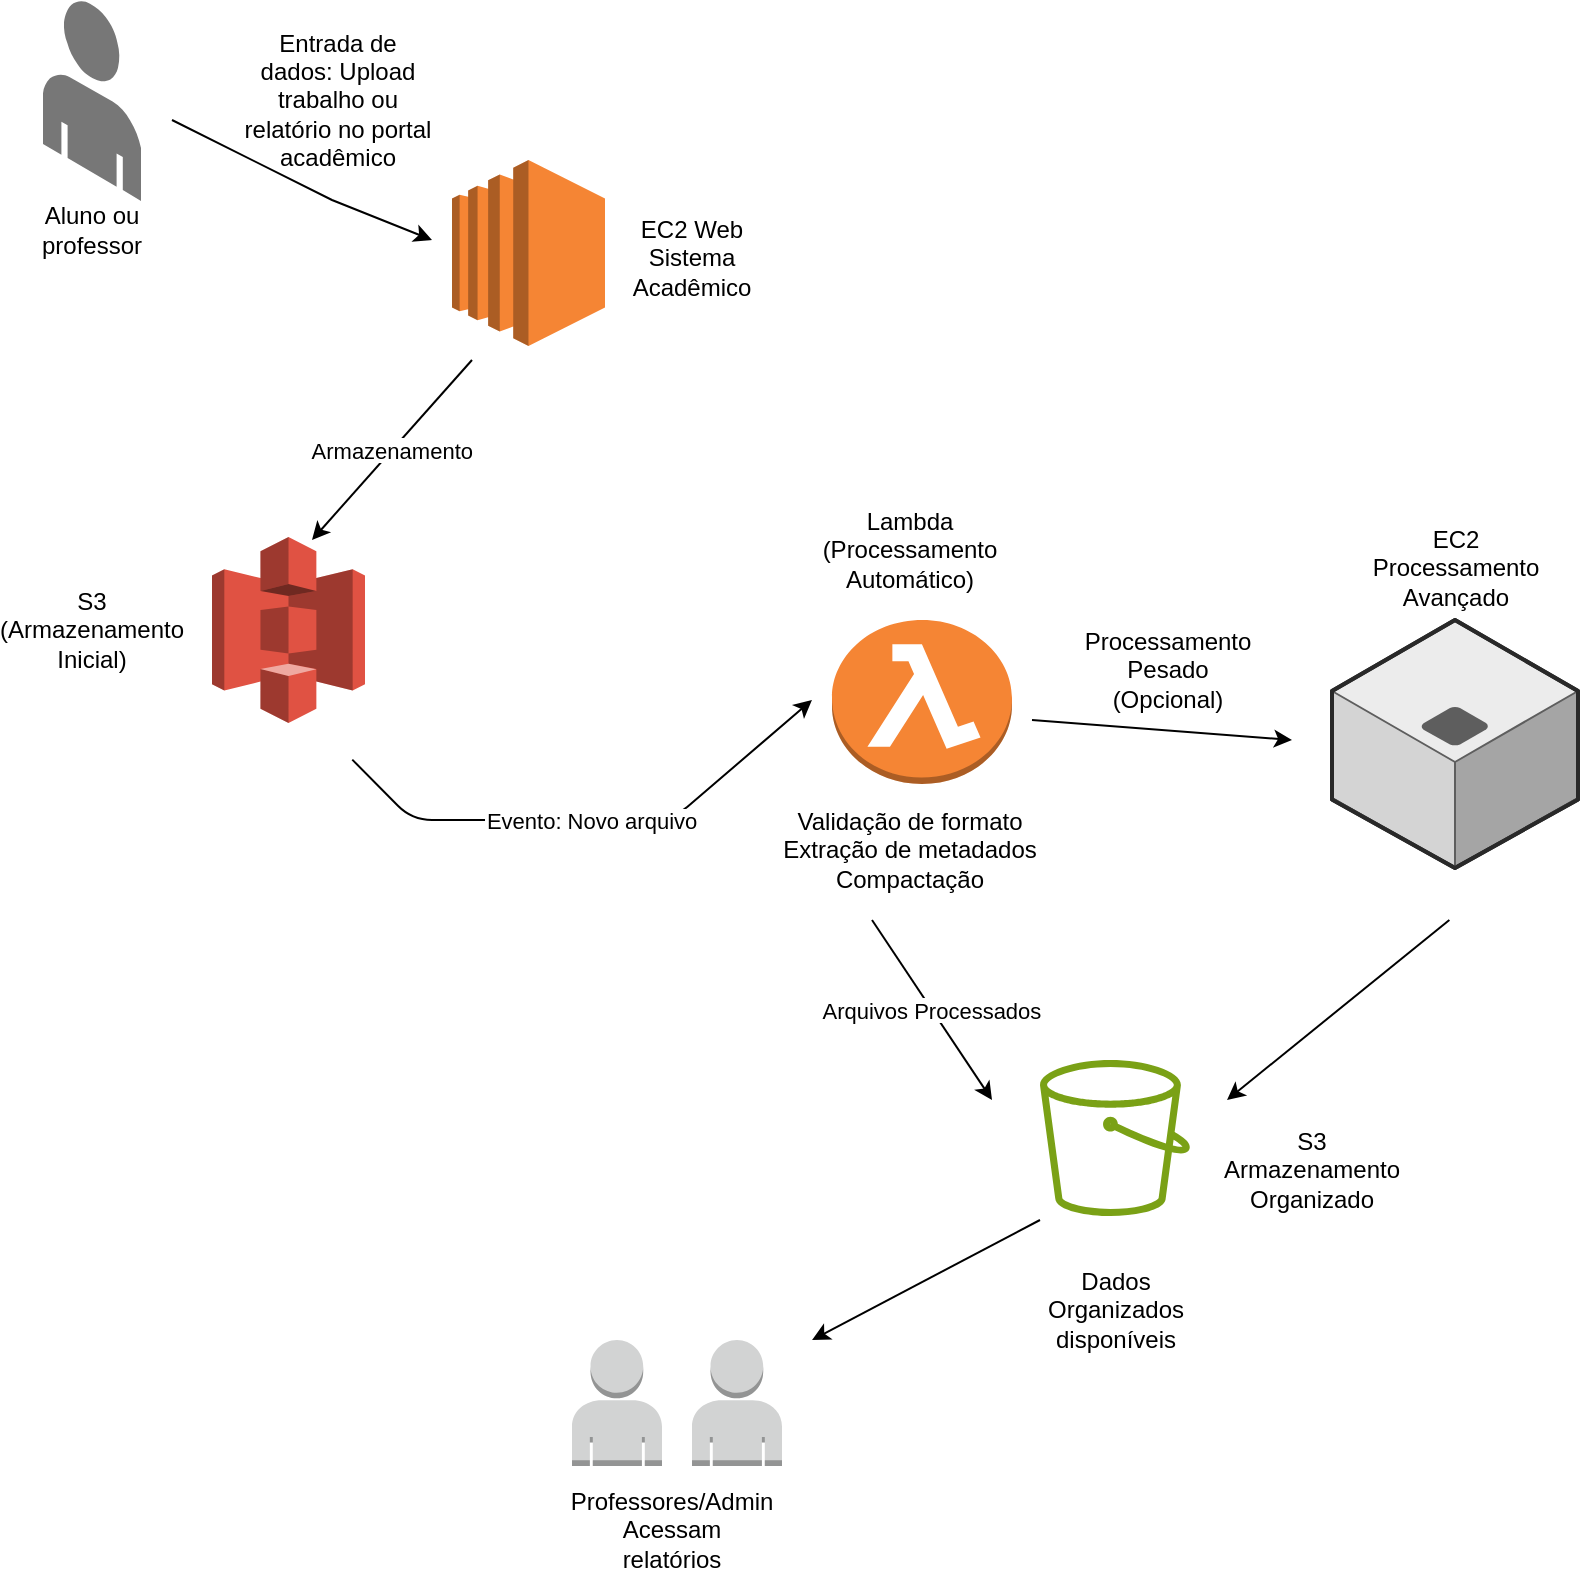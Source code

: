<mxfile version="28.1.2">
  <diagram id="aws-academic" name="AWS Academic Data">
    <mxGraphModel dx="1042" dy="626" grid="1" gridSize="10" guides="1" tooltips="1" connect="1" arrows="1" fold="1" page="1" pageScale="1" pageWidth="827" pageHeight="1169" math="0" shadow="0">
      <root>
        <mxCell id="0" />
        <mxCell id="1" parent="0" />
        <mxCell id="10" value="Armazenamento" parent="1" edge="1">
          <mxGeometry relative="1" as="geometry">
            <mxPoint x="250" y="190" as="sourcePoint" />
            <mxPoint x="170" y="280" as="targetPoint" />
            <Array as="points" />
          </mxGeometry>
        </mxCell>
        <mxCell id="11" value="Evento: Novo arquivo" parent="1" edge="1">
          <mxGeometry relative="1" as="geometry">
            <mxPoint x="190.14" y="389.815" as="sourcePoint" />
            <mxPoint x="420" y="360" as="targetPoint" />
            <Array as="points">
              <mxPoint x="220" y="420" />
              <mxPoint x="300" y="420" />
              <mxPoint x="350" y="420" />
            </Array>
          </mxGeometry>
        </mxCell>
        <mxCell id="14" parent="1" edge="1">
          <mxGeometry relative="1" as="geometry">
            <mxPoint x="738.678" y="470" as="sourcePoint" />
            <mxPoint x="627.502" y="560" as="targetPoint" />
          </mxGeometry>
        </mxCell>
        <mxCell id="15" parent="1" edge="1">
          <mxGeometry relative="1" as="geometry">
            <mxPoint x="534" y="620" as="sourcePoint" />
            <mxPoint x="420" y="680" as="targetPoint" />
          </mxGeometry>
        </mxCell>
        <mxCell id="kyPaYELivYIFZAQlublA-15" value="" style="verticalLabelPosition=bottom;html=1;verticalAlign=top;strokeWidth=1;align=center;outlineConnect=0;dashed=0;outlineConnect=0;shape=mxgraph.aws3d.end_user;strokeColor=none;fillColor=#777777;aspect=fixed;" parent="1" vertex="1">
          <mxGeometry x="35.5" y="10" width="49" height="100.46" as="geometry" />
        </mxCell>
        <mxCell id="kyPaYELivYIFZAQlublA-20" value="Aluno ou professor" style="text;strokeColor=none;align=center;fillColor=none;html=1;verticalAlign=middle;whiteSpace=wrap;rounded=0;" parent="1" vertex="1">
          <mxGeometry x="30" y="110.46" width="60" height="30" as="geometry" />
        </mxCell>
        <mxCell id="kyPaYELivYIFZAQlublA-24" value="" style="edgeStyle=none;orthogonalLoop=1;jettySize=auto;html=1;rounded=0;" parent="1" edge="1">
          <mxGeometry width="80" relative="1" as="geometry">
            <mxPoint x="100" y="70" as="sourcePoint" />
            <mxPoint x="230" y="130" as="targetPoint" />
            <Array as="points">
              <mxPoint x="180" y="110" />
            </Array>
          </mxGeometry>
        </mxCell>
        <mxCell id="kyPaYELivYIFZAQlublA-25" value="Entrada de dados: Upload trabalho ou relatório no portal acadêmico" style="text;strokeColor=none;align=center;fillColor=none;html=1;verticalAlign=middle;whiteSpace=wrap;rounded=0;" parent="1" vertex="1">
          <mxGeometry x="133.38" y="45.23" width="100" height="30" as="geometry" />
        </mxCell>
        <mxCell id="kyPaYELivYIFZAQlublA-31" value="EC2 Web&lt;br&gt;Sistema Acadêmico" style="text;strokeColor=none;align=center;fillColor=none;html=1;verticalAlign=middle;whiteSpace=wrap;rounded=0;" parent="1" vertex="1">
          <mxGeometry x="330" y="124" width="60" height="30" as="geometry" />
        </mxCell>
        <mxCell id="kyPaYELivYIFZAQlublA-35" value="" style="outlineConnect=0;dashed=0;verticalLabelPosition=bottom;verticalAlign=top;align=center;html=1;shape=mxgraph.aws3.lambda_function;fillColor=#F58534;gradientColor=none;" parent="1" vertex="1">
          <mxGeometry x="430" y="320" width="90" height="82" as="geometry" />
        </mxCell>
        <mxCell id="kyPaYELivYIFZAQlublA-36" value="Lambda (Processamento Automático)" style="text;strokeColor=none;align=center;fillColor=none;html=1;verticalAlign=middle;whiteSpace=wrap;rounded=0;" parent="1" vertex="1">
          <mxGeometry x="439" y="270" width="60" height="30" as="geometry" />
        </mxCell>
        <mxCell id="kyPaYELivYIFZAQlublA-38" value="" style="outlineConnect=0;dashed=0;verticalLabelPosition=bottom;verticalAlign=top;align=center;html=1;shape=mxgraph.aws3.ec2;fillColor=#F58534;gradientColor=none;" parent="1" vertex="1">
          <mxGeometry x="240" y="90" width="76.5" height="93" as="geometry" />
        </mxCell>
        <mxCell id="kyPaYELivYIFZAQlublA-39" value="" style="verticalLabelPosition=bottom;html=1;verticalAlign=top;strokeWidth=1;align=center;outlineConnect=0;dashed=0;outlineConnect=0;shape=mxgraph.aws3d.application_server;fillColor=#ECECEC;strokeColor=#5E5E5E;aspect=fixed;strokeColor2=#292929;" parent="1" vertex="1">
          <mxGeometry x="680" y="320" width="123" height="124" as="geometry" />
        </mxCell>
        <mxCell id="kyPaYELivYIFZAQlublA-42" value="" style="outlineConnect=0;dashed=0;verticalLabelPosition=bottom;verticalAlign=top;align=center;html=1;shape=mxgraph.aws3.s3;fillColor=#E05243;gradientColor=none;" parent="1" vertex="1">
          <mxGeometry x="120" y="278.5" width="76.5" height="93" as="geometry" />
        </mxCell>
        <mxCell id="kyPaYELivYIFZAQlublA-27" value="S3 (Armazenamento Inicial)" style="text;strokeColor=none;align=center;fillColor=none;html=1;verticalAlign=middle;whiteSpace=wrap;rounded=0;" parent="1" vertex="1">
          <mxGeometry x="30" y="310" width="60" height="30" as="geometry" />
        </mxCell>
        <mxCell id="kyPaYELivYIFZAQlublA-43" value="" style="sketch=0;outlineConnect=0;fontColor=#232F3E;gradientColor=none;fillColor=#7AA116;strokeColor=none;dashed=0;verticalLabelPosition=bottom;verticalAlign=top;align=center;html=1;fontSize=12;fontStyle=0;aspect=fixed;pointerEvents=1;shape=mxgraph.aws4.bucket;" parent="1" vertex="1">
          <mxGeometry x="534" y="540" width="75" height="78" as="geometry" />
        </mxCell>
        <mxCell id="kyPaYELivYIFZAQlublA-44" value="S3&lt;br&gt;Armazenamento Organizado" style="text;strokeColor=none;align=center;fillColor=none;html=1;verticalAlign=middle;whiteSpace=wrap;rounded=0;" parent="1" vertex="1">
          <mxGeometry x="640" y="580" width="60" height="30" as="geometry" />
        </mxCell>
        <mxCell id="kyPaYELivYIFZAQlublA-45" parent="1" edge="1">
          <mxGeometry relative="1" as="geometry">
            <mxPoint x="530" y="370" as="sourcePoint" />
            <mxPoint x="660" y="380" as="targetPoint" />
            <Array as="points" />
          </mxGeometry>
        </mxCell>
        <mxCell id="kyPaYELivYIFZAQlublA-46" value="EC2&lt;br&gt;Processamento Avançado" style="text;strokeColor=none;align=center;fillColor=none;html=1;verticalAlign=middle;whiteSpace=wrap;rounded=0;" parent="1" vertex="1">
          <mxGeometry x="711.5" y="278.5" width="60" height="30" as="geometry" />
        </mxCell>
        <mxCell id="kyPaYELivYIFZAQlublA-47" value="" style="outlineConnect=0;dashed=0;verticalLabelPosition=bottom;verticalAlign=top;align=center;html=1;shape=mxgraph.aws3.user;fillColor=#D2D3D3;gradientColor=none;" parent="1" vertex="1">
          <mxGeometry x="360" y="680" width="45" height="63" as="geometry" />
        </mxCell>
        <mxCell id="kyPaYELivYIFZAQlublA-48" value="" style="outlineConnect=0;dashed=0;verticalLabelPosition=bottom;verticalAlign=top;align=center;html=1;shape=mxgraph.aws3.user;fillColor=#D2D3D3;gradientColor=none;" parent="1" vertex="1">
          <mxGeometry x="300" y="680" width="45" height="63" as="geometry" />
        </mxCell>
        <mxCell id="kyPaYELivYIFZAQlublA-49" value="Dados Organizados disponíveis" style="text;strokeColor=none;align=center;fillColor=none;html=1;verticalAlign=middle;whiteSpace=wrap;rounded=0;" parent="1" vertex="1">
          <mxGeometry x="541.5" y="650" width="60" height="30" as="geometry" />
        </mxCell>
        <mxCell id="kyPaYELivYIFZAQlublA-50" value="Professores/Admin&lt;br&gt;Acessam relatórios" style="text;strokeColor=none;align=center;fillColor=none;html=1;verticalAlign=middle;whiteSpace=wrap;rounded=0;" parent="1" vertex="1">
          <mxGeometry x="320" y="760" width="60" height="30" as="geometry" />
        </mxCell>
        <mxCell id="kyPaYELivYIFZAQlublA-52" value="Validação de formato&lt;br&gt;Extração de metadados&lt;br&gt;Compactação" style="text;strokeColor=none;align=center;fillColor=none;html=1;verticalAlign=middle;whiteSpace=wrap;rounded=0;" parent="1" vertex="1">
          <mxGeometry x="404" y="420" width="130" height="30" as="geometry" />
        </mxCell>
        <mxCell id="qBYOOOOYFA2-pkwA6Hqc-15" value="Processamento Pesado&lt;br&gt;(Opcional)" style="text;strokeColor=none;align=center;fillColor=none;html=1;verticalAlign=middle;whiteSpace=wrap;rounded=0;" vertex="1" parent="1">
          <mxGeometry x="567.5" y="330" width="60" height="30" as="geometry" />
        </mxCell>
        <mxCell id="qBYOOOOYFA2-pkwA6Hqc-16" value="Arquivos Processados" edge="1" parent="1">
          <mxGeometry relative="1" as="geometry">
            <mxPoint x="450" y="470" as="sourcePoint" />
            <mxPoint x="510" y="560" as="targetPoint" />
            <Array as="points" />
          </mxGeometry>
        </mxCell>
      </root>
    </mxGraphModel>
  </diagram>
</mxfile>
